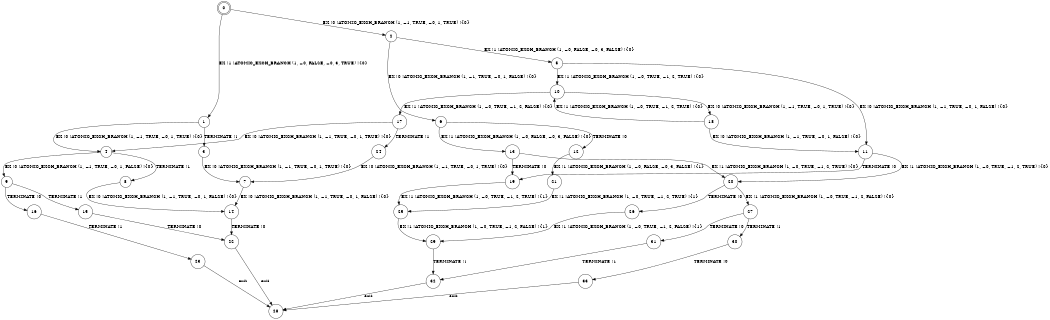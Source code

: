 digraph BCG {
size = "7, 10.5";
center = TRUE;
node [shape = circle];
0 [peripheries = 2];
0 -> 1 [label = "EX !1 !ATOMIC_EXCH_BRANCH (1, +0, FALSE, +0, 3, TRUE) !{0}"];
0 -> 2 [label = "EX !0 !ATOMIC_EXCH_BRANCH (1, +1, TRUE, +0, 1, TRUE) !{0}"];
1 -> 3 [label = "TERMINATE !1"];
1 -> 4 [label = "EX !0 !ATOMIC_EXCH_BRANCH (1, +1, TRUE, +0, 1, TRUE) !{0}"];
2 -> 5 [label = "EX !1 !ATOMIC_EXCH_BRANCH (1, +0, FALSE, +0, 3, FALSE) !{0}"];
2 -> 6 [label = "EX !0 !ATOMIC_EXCH_BRANCH (1, +1, TRUE, +0, 1, FALSE) !{0}"];
3 -> 7 [label = "EX !0 !ATOMIC_EXCH_BRANCH (1, +1, TRUE, +0, 1, TRUE) !{0}"];
4 -> 8 [label = "TERMINATE !1"];
4 -> 9 [label = "EX !0 !ATOMIC_EXCH_BRANCH (1, +1, TRUE, +0, 1, FALSE) !{0}"];
5 -> 10 [label = "EX !1 !ATOMIC_EXCH_BRANCH (1, +0, TRUE, +1, 2, TRUE) !{0}"];
5 -> 11 [label = "EX !0 !ATOMIC_EXCH_BRANCH (1, +1, TRUE, +0, 1, FALSE) !{0}"];
6 -> 12 [label = "TERMINATE !0"];
6 -> 13 [label = "EX !1 !ATOMIC_EXCH_BRANCH (1, +0, FALSE, +0, 3, FALSE) !{0}"];
7 -> 14 [label = "EX !0 !ATOMIC_EXCH_BRANCH (1, +1, TRUE, +0, 1, FALSE) !{0}"];
8 -> 14 [label = "EX !0 !ATOMIC_EXCH_BRANCH (1, +1, TRUE, +0, 1, FALSE) !{0}"];
9 -> 15 [label = "TERMINATE !1"];
9 -> 16 [label = "TERMINATE !0"];
10 -> 17 [label = "EX !1 !ATOMIC_EXCH_BRANCH (1, +0, TRUE, +1, 2, FALSE) !{0}"];
10 -> 18 [label = "EX !0 !ATOMIC_EXCH_BRANCH (1, +1, TRUE, +0, 1, TRUE) !{0}"];
11 -> 19 [label = "TERMINATE !0"];
11 -> 20 [label = "EX !1 !ATOMIC_EXCH_BRANCH (1, +0, TRUE, +1, 2, TRUE) !{0}"];
12 -> 21 [label = "EX !1 !ATOMIC_EXCH_BRANCH (1, +0, FALSE, +0, 3, FALSE) !{1}"];
13 -> 19 [label = "TERMINATE !0"];
13 -> 20 [label = "EX !1 !ATOMIC_EXCH_BRANCH (1, +0, TRUE, +1, 2, TRUE) !{0}"];
14 -> 22 [label = "TERMINATE !0"];
15 -> 22 [label = "TERMINATE !0"];
16 -> 23 [label = "TERMINATE !1"];
17 -> 24 [label = "TERMINATE !1"];
17 -> 4 [label = "EX !0 !ATOMIC_EXCH_BRANCH (1, +1, TRUE, +0, 1, TRUE) !{0}"];
18 -> 10 [label = "EX !1 !ATOMIC_EXCH_BRANCH (1, +0, TRUE, +1, 2, TRUE) !{0}"];
18 -> 11 [label = "EX !0 !ATOMIC_EXCH_BRANCH (1, +1, TRUE, +0, 1, FALSE) !{0}"];
19 -> 25 [label = "EX !1 !ATOMIC_EXCH_BRANCH (1, +0, TRUE, +1, 2, TRUE) !{1}"];
20 -> 26 [label = "TERMINATE !0"];
20 -> 27 [label = "EX !1 !ATOMIC_EXCH_BRANCH (1, +0, TRUE, +1, 2, FALSE) !{0}"];
21 -> 25 [label = "EX !1 !ATOMIC_EXCH_BRANCH (1, +0, TRUE, +1, 2, TRUE) !{1}"];
22 -> 28 [label = "exit"];
23 -> 28 [label = "exit"];
24 -> 7 [label = "EX !0 !ATOMIC_EXCH_BRANCH (1, +1, TRUE, +0, 1, TRUE) !{0}"];
25 -> 29 [label = "EX !1 !ATOMIC_EXCH_BRANCH (1, +0, TRUE, +1, 2, FALSE) !{1}"];
26 -> 29 [label = "EX !1 !ATOMIC_EXCH_BRANCH (1, +0, TRUE, +1, 2, FALSE) !{1}"];
27 -> 30 [label = "TERMINATE !1"];
27 -> 31 [label = "TERMINATE !0"];
29 -> 32 [label = "TERMINATE !1"];
30 -> 33 [label = "TERMINATE !0"];
31 -> 32 [label = "TERMINATE !1"];
32 -> 28 [label = "exit"];
33 -> 28 [label = "exit"];
}
